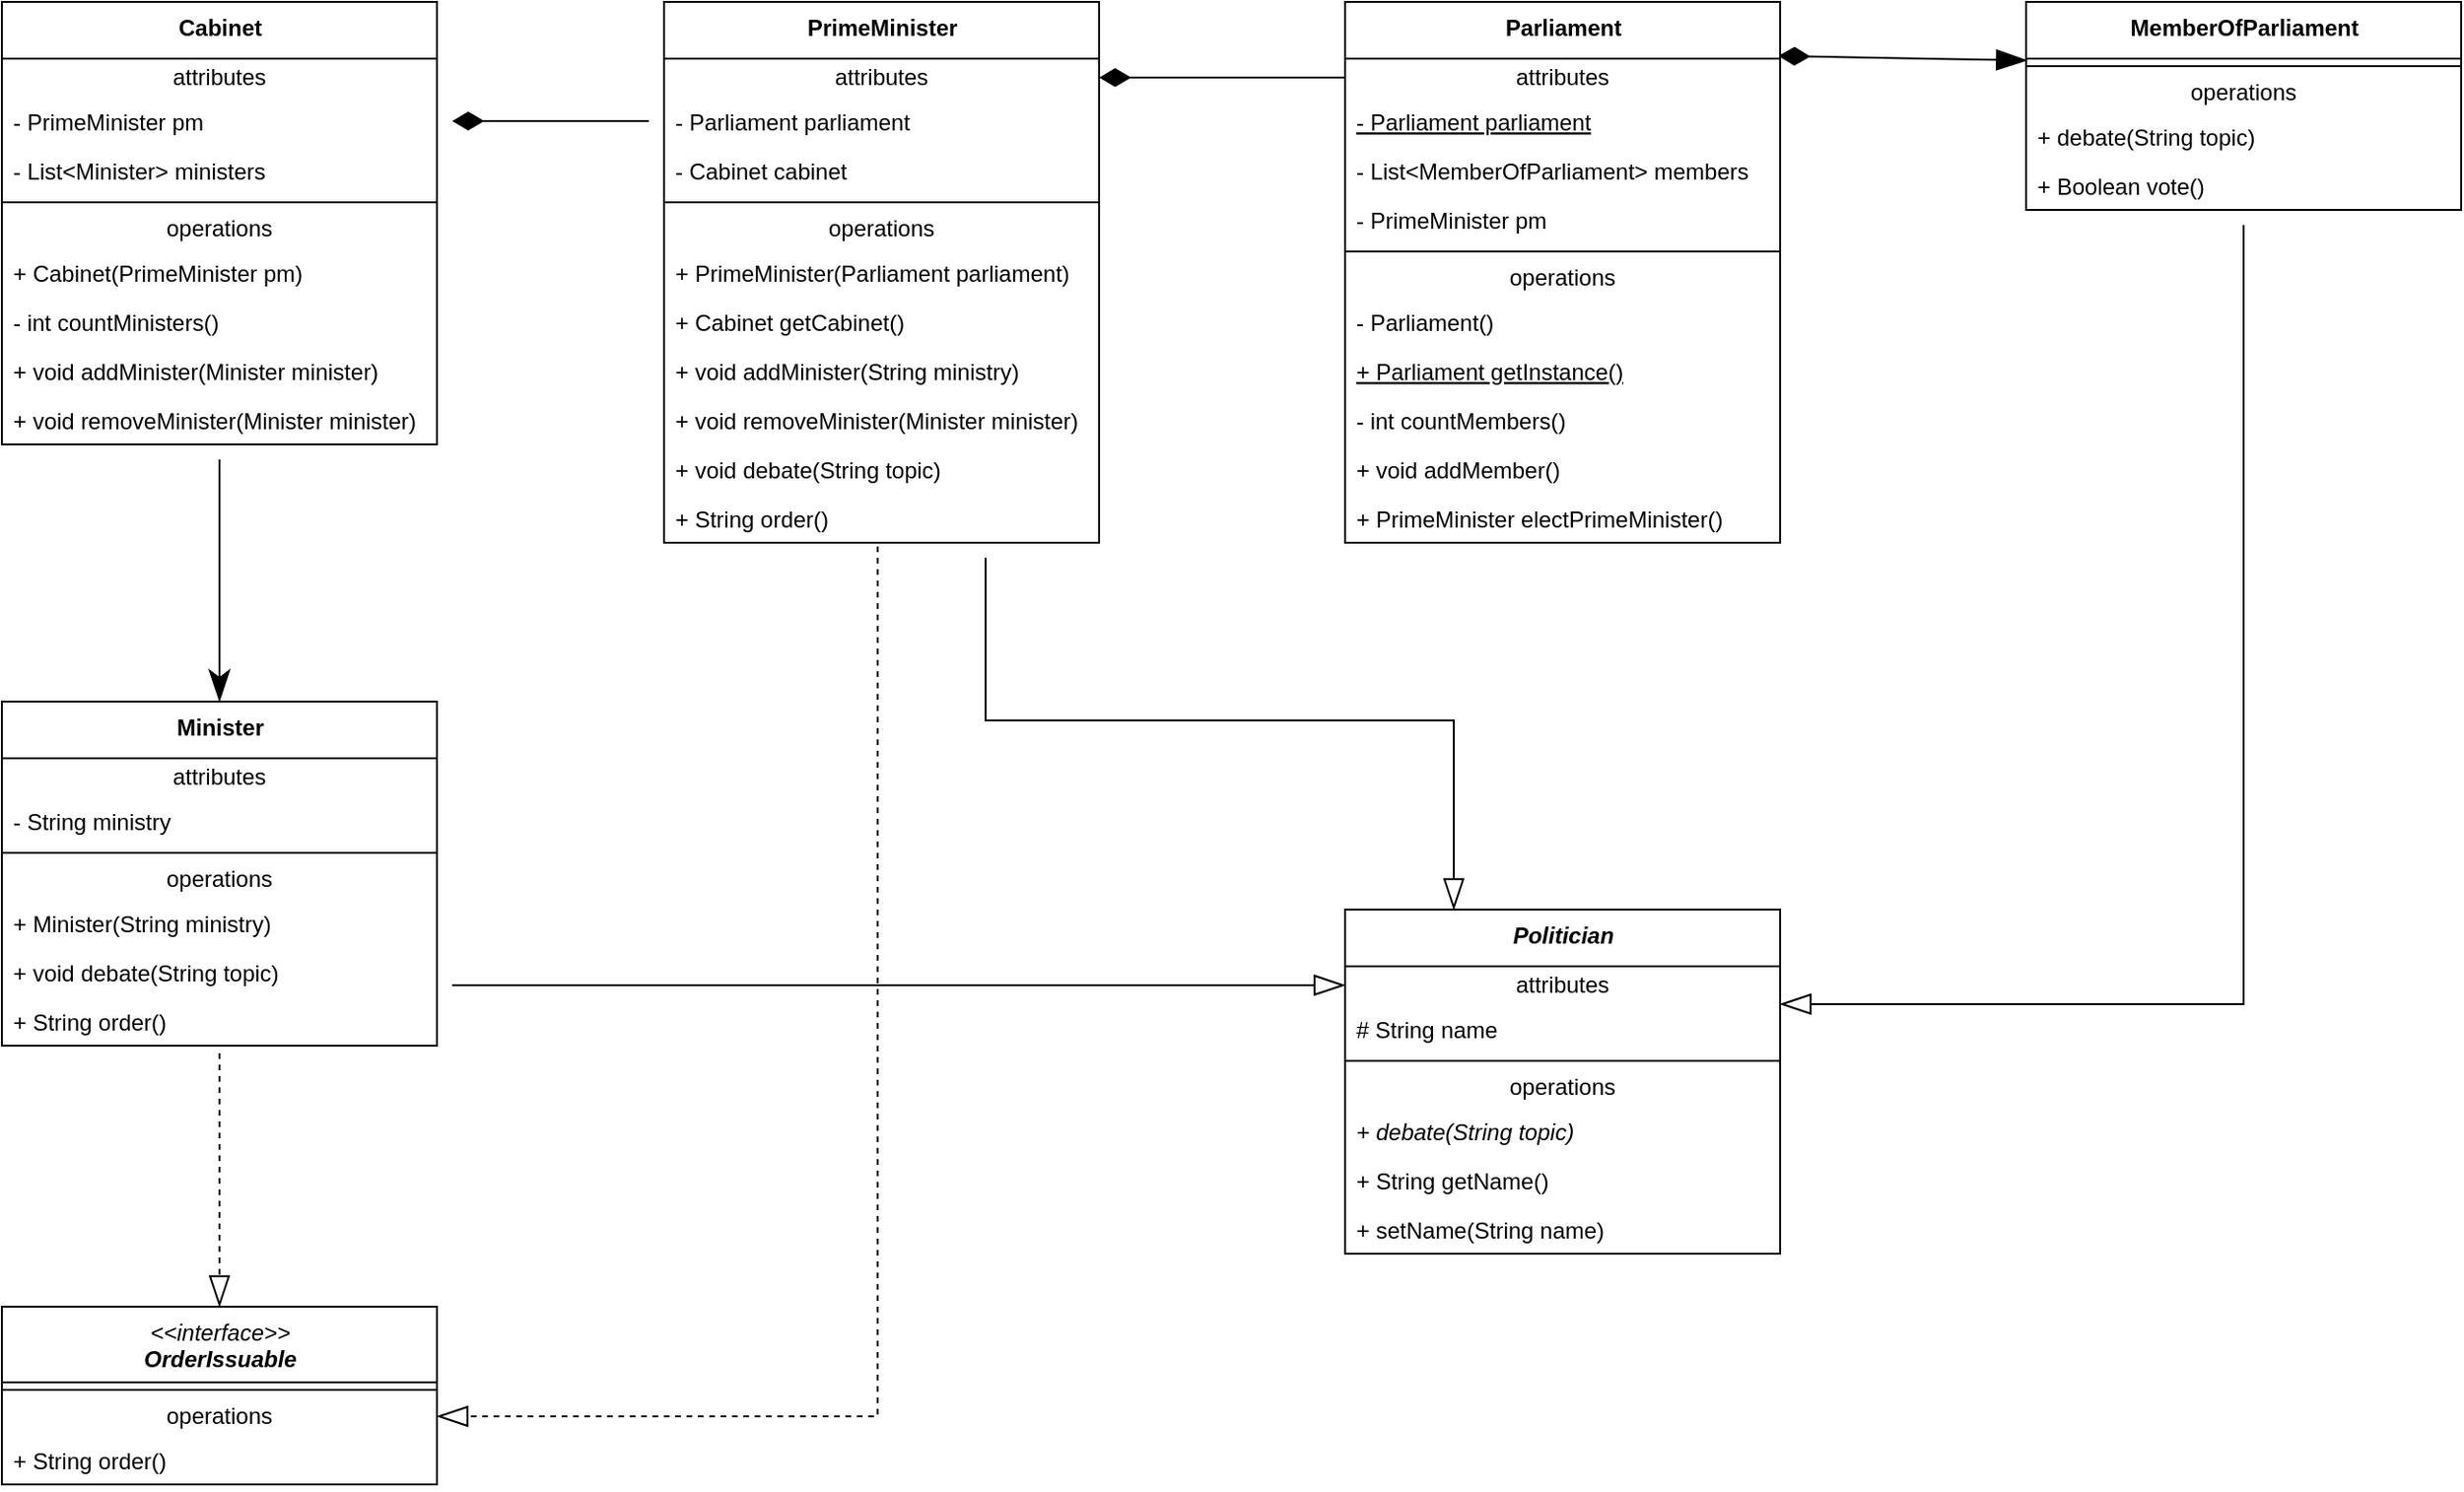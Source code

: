 <mxfile version="15.3.4" type="github">
  <diagram id="XB-mi1GEKBplv05J3zdM" name="Page-1">
    <mxGraphModel dx="920" dy="1568" grid="1" gridSize="10" guides="1" tooltips="1" connect="1" arrows="1" fold="1" page="1" pageScale="1" pageWidth="827" pageHeight="1169" math="0" shadow="0">
      <root>
        <mxCell id="0" />
        <mxCell id="1" parent="0" />
        <mxCell id="0kBGbk5Xb9qTgGjTWIXj-104" style="edgeStyle=orthogonalEdgeStyle;rounded=0;orthogonalLoop=1;jettySize=auto;html=1;entryX=0.5;entryY=0;entryDx=0;entryDy=0;endArrow=classicThin;endFill=1;startSize=14;endSize=14;sourcePerimeterSpacing=8;targetPerimeterSpacing=8;" edge="1" parent="1" source="0kBGbk5Xb9qTgGjTWIXj-15" target="0kBGbk5Xb9qTgGjTWIXj-48">
          <mxGeometry relative="1" as="geometry" />
        </mxCell>
        <mxCell id="0kBGbk5Xb9qTgGjTWIXj-15" value="&lt;b&gt;Cabinet&lt;/b&gt;" style="swimlane;fontStyle=0;align=center;verticalAlign=top;childLayout=stackLayout;horizontal=1;startSize=30;horizontalStack=0;resizeParent=1;resizeParentMax=0;resizeLast=0;collapsible=0;marginBottom=0;html=1;" vertex="1" parent="1">
          <mxGeometry x="180" y="200" width="230" height="234" as="geometry" />
        </mxCell>
        <mxCell id="0kBGbk5Xb9qTgGjTWIXj-16" value="attributes" style="text;html=1;strokeColor=none;fillColor=none;align=center;verticalAlign=middle;spacingLeft=4;spacingRight=4;overflow=hidden;rotatable=0;points=[[0,0.5],[1,0.5]];portConstraint=eastwest;" vertex="1" parent="0kBGbk5Xb9qTgGjTWIXj-15">
          <mxGeometry y="30" width="230" height="20" as="geometry" />
        </mxCell>
        <mxCell id="0kBGbk5Xb9qTgGjTWIXj-17" value="- PrimeMinister pm" style="text;strokeColor=none;fillColor=none;align=left;verticalAlign=top;spacingLeft=4;spacingRight=4;overflow=hidden;rotatable=0;points=[[0,0.5],[1,0.5]];portConstraint=eastwest;" vertex="1" parent="0kBGbk5Xb9qTgGjTWIXj-15">
          <mxGeometry y="50" width="230" height="26" as="geometry" />
        </mxCell>
        <mxCell id="0kBGbk5Xb9qTgGjTWIXj-18" value="- List&lt;Minister&gt; ministers" style="text;strokeColor=none;fillColor=none;align=left;verticalAlign=top;spacingLeft=4;spacingRight=4;overflow=hidden;rotatable=0;points=[[0,0.5],[1,0.5]];portConstraint=eastwest;" vertex="1" parent="0kBGbk5Xb9qTgGjTWIXj-15">
          <mxGeometry y="76" width="230" height="26" as="geometry" />
        </mxCell>
        <mxCell id="0kBGbk5Xb9qTgGjTWIXj-20" value="" style="line;strokeWidth=1;fillColor=none;align=left;verticalAlign=middle;spacingTop=-1;spacingLeft=3;spacingRight=3;rotatable=0;labelPosition=right;points=[];portConstraint=eastwest;" vertex="1" parent="0kBGbk5Xb9qTgGjTWIXj-15">
          <mxGeometry y="102" width="230" height="8" as="geometry" />
        </mxCell>
        <mxCell id="0kBGbk5Xb9qTgGjTWIXj-21" value="operations" style="text;html=1;strokeColor=none;fillColor=none;align=center;verticalAlign=middle;spacingLeft=4;spacingRight=4;overflow=hidden;rotatable=0;points=[[0,0.5],[1,0.5]];portConstraint=eastwest;" vertex="1" parent="0kBGbk5Xb9qTgGjTWIXj-15">
          <mxGeometry y="110" width="230" height="20" as="geometry" />
        </mxCell>
        <mxCell id="0kBGbk5Xb9qTgGjTWIXj-22" value="+ Cabinet(PrimeMinister pm)" style="text;strokeColor=none;fillColor=none;align=left;verticalAlign=top;spacingLeft=4;spacingRight=4;overflow=hidden;rotatable=0;points=[[0,0.5],[1,0.5]];portConstraint=eastwest;" vertex="1" parent="0kBGbk5Xb9qTgGjTWIXj-15">
          <mxGeometry y="130" width="230" height="26" as="geometry" />
        </mxCell>
        <mxCell id="0kBGbk5Xb9qTgGjTWIXj-23" value="- int countMinisters()" style="text;strokeColor=none;fillColor=none;align=left;verticalAlign=top;spacingLeft=4;spacingRight=4;overflow=hidden;rotatable=0;points=[[0,0.5],[1,0.5]];portConstraint=eastwest;" vertex="1" parent="0kBGbk5Xb9qTgGjTWIXj-15">
          <mxGeometry y="156" width="230" height="26" as="geometry" />
        </mxCell>
        <mxCell id="0kBGbk5Xb9qTgGjTWIXj-24" value="+ void addMinister(Minister minister)" style="text;strokeColor=none;fillColor=none;align=left;verticalAlign=top;spacingLeft=4;spacingRight=4;overflow=hidden;rotatable=0;points=[[0,0.5],[1,0.5]];portConstraint=eastwest;" vertex="1" parent="0kBGbk5Xb9qTgGjTWIXj-15">
          <mxGeometry y="182" width="230" height="26" as="geometry" />
        </mxCell>
        <mxCell id="0kBGbk5Xb9qTgGjTWIXj-25" value="+ void removeMinister(Minister minister)" style="text;strokeColor=none;fillColor=none;align=left;verticalAlign=top;spacingLeft=4;spacingRight=4;overflow=hidden;rotatable=0;points=[[0,0.5],[1,0.5]];portConstraint=eastwest;" vertex="1" parent="0kBGbk5Xb9qTgGjTWIXj-15">
          <mxGeometry y="208" width="230" height="26" as="geometry" />
        </mxCell>
        <mxCell id="0kBGbk5Xb9qTgGjTWIXj-102" style="edgeStyle=orthogonalEdgeStyle;rounded=0;orthogonalLoop=1;jettySize=auto;html=1;exitX=0.491;exitY=1.077;exitDx=0;exitDy=0;entryX=1;entryY=0.5;entryDx=0;entryDy=0;endArrow=blockThin;startSize=14;endSize=14;sourcePerimeterSpacing=8;targetPerimeterSpacing=8;exitPerimeter=0;dashed=1;endFill=0;" edge="1" parent="1" source="0kBGbk5Xb9qTgGjTWIXj-60" target="0kBGbk5Xb9qTgGjTWIXj-92">
          <mxGeometry relative="1" as="geometry">
            <Array as="points">
              <mxPoint x="643" y="948" />
            </Array>
          </mxGeometry>
        </mxCell>
        <mxCell id="0kBGbk5Xb9qTgGjTWIXj-26" value="&lt;b&gt;PrimeMinister&lt;/b&gt;" style="swimlane;fontStyle=0;align=center;verticalAlign=top;childLayout=stackLayout;horizontal=1;startSize=30;horizontalStack=0;resizeParent=1;resizeParentMax=0;resizeLast=0;collapsible=0;marginBottom=0;html=1;" vertex="1" parent="1">
          <mxGeometry x="530" y="200" width="230" height="286" as="geometry" />
        </mxCell>
        <mxCell id="0kBGbk5Xb9qTgGjTWIXj-27" value="attributes" style="text;html=1;strokeColor=none;fillColor=none;align=center;verticalAlign=middle;spacingLeft=4;spacingRight=4;overflow=hidden;rotatable=0;points=[[0,0.5],[1,0.5]];portConstraint=eastwest;" vertex="1" parent="0kBGbk5Xb9qTgGjTWIXj-26">
          <mxGeometry y="30" width="230" height="20" as="geometry" />
        </mxCell>
        <mxCell id="0kBGbk5Xb9qTgGjTWIXj-28" value="- Parliament parliament" style="text;strokeColor=none;fillColor=none;align=left;verticalAlign=top;spacingLeft=4;spacingRight=4;overflow=hidden;rotatable=0;points=[[0,0.5],[1,0.5]];portConstraint=eastwest;" vertex="1" parent="0kBGbk5Xb9qTgGjTWIXj-26">
          <mxGeometry y="50" width="230" height="26" as="geometry" />
        </mxCell>
        <mxCell id="0kBGbk5Xb9qTgGjTWIXj-29" value="- Cabinet cabinet" style="text;strokeColor=none;fillColor=none;align=left;verticalAlign=top;spacingLeft=4;spacingRight=4;overflow=hidden;rotatable=0;points=[[0,0.5],[1,0.5]];portConstraint=eastwest;" vertex="1" parent="0kBGbk5Xb9qTgGjTWIXj-26">
          <mxGeometry y="76" width="230" height="26" as="geometry" />
        </mxCell>
        <mxCell id="0kBGbk5Xb9qTgGjTWIXj-31" value="" style="line;strokeWidth=1;fillColor=none;align=left;verticalAlign=middle;spacingTop=-1;spacingLeft=3;spacingRight=3;rotatable=0;labelPosition=right;points=[];portConstraint=eastwest;" vertex="1" parent="0kBGbk5Xb9qTgGjTWIXj-26">
          <mxGeometry y="102" width="230" height="8" as="geometry" />
        </mxCell>
        <mxCell id="0kBGbk5Xb9qTgGjTWIXj-32" value="operations" style="text;html=1;strokeColor=none;fillColor=none;align=center;verticalAlign=middle;spacingLeft=4;spacingRight=4;overflow=hidden;rotatable=0;points=[[0,0.5],[1,0.5]];portConstraint=eastwest;" vertex="1" parent="0kBGbk5Xb9qTgGjTWIXj-26">
          <mxGeometry y="110" width="230" height="20" as="geometry" />
        </mxCell>
        <mxCell id="0kBGbk5Xb9qTgGjTWIXj-33" value="+ PrimeMinister(Parliament parliament)" style="text;strokeColor=none;fillColor=none;align=left;verticalAlign=top;spacingLeft=4;spacingRight=4;overflow=hidden;rotatable=0;points=[[0,0.5],[1,0.5]];portConstraint=eastwest;" vertex="1" parent="0kBGbk5Xb9qTgGjTWIXj-26">
          <mxGeometry y="130" width="230" height="26" as="geometry" />
        </mxCell>
        <mxCell id="0kBGbk5Xb9qTgGjTWIXj-34" value="+ Cabinet getCabinet() " style="text;strokeColor=none;fillColor=none;align=left;verticalAlign=top;spacingLeft=4;spacingRight=4;overflow=hidden;rotatable=0;points=[[0,0.5],[1,0.5]];portConstraint=eastwest;" vertex="1" parent="0kBGbk5Xb9qTgGjTWIXj-26">
          <mxGeometry y="156" width="230" height="26" as="geometry" />
        </mxCell>
        <mxCell id="0kBGbk5Xb9qTgGjTWIXj-35" value="+ void addMinister(String ministry)" style="text;strokeColor=none;fillColor=none;align=left;verticalAlign=top;spacingLeft=4;spacingRight=4;overflow=hidden;rotatable=0;points=[[0,0.5],[1,0.5]];portConstraint=eastwest;" vertex="1" parent="0kBGbk5Xb9qTgGjTWIXj-26">
          <mxGeometry y="182" width="230" height="26" as="geometry" />
        </mxCell>
        <mxCell id="0kBGbk5Xb9qTgGjTWIXj-36" value="+ void removeMinister(Minister minister)" style="text;strokeColor=none;fillColor=none;align=left;verticalAlign=top;spacingLeft=4;spacingRight=4;overflow=hidden;rotatable=0;points=[[0,0.5],[1,0.5]];portConstraint=eastwest;" vertex="1" parent="0kBGbk5Xb9qTgGjTWIXj-26">
          <mxGeometry y="208" width="230" height="26" as="geometry" />
        </mxCell>
        <mxCell id="0kBGbk5Xb9qTgGjTWIXj-59" value="+ void debate(String topic)" style="text;strokeColor=none;fillColor=none;align=left;verticalAlign=top;spacingLeft=4;spacingRight=4;overflow=hidden;rotatable=0;points=[[0,0.5],[1,0.5]];portConstraint=eastwest;" vertex="1" parent="0kBGbk5Xb9qTgGjTWIXj-26">
          <mxGeometry y="234" width="230" height="26" as="geometry" />
        </mxCell>
        <mxCell id="0kBGbk5Xb9qTgGjTWIXj-60" value="+ String order()" style="text;strokeColor=none;fillColor=none;align=left;verticalAlign=top;spacingLeft=4;spacingRight=4;overflow=hidden;rotatable=0;points=[[0,0.5],[1,0.5]];portConstraint=eastwest;" vertex="1" parent="0kBGbk5Xb9qTgGjTWIXj-26">
          <mxGeometry y="260" width="230" height="26" as="geometry" />
        </mxCell>
        <mxCell id="0kBGbk5Xb9qTgGjTWIXj-111" style="edgeStyle=none;rounded=0;orthogonalLoop=1;jettySize=auto;html=1;exitX=0.996;exitY=-0.071;exitDx=0;exitDy=0;entryX=0.003;entryY=0.118;entryDx=0;entryDy=0;endArrow=blockThin;endFill=1;startSize=14;endSize=14;sourcePerimeterSpacing=8;targetPerimeterSpacing=8;entryPerimeter=0;exitPerimeter=0;startArrow=diamondThin;startFill=1;" edge="1" parent="1" source="0kBGbk5Xb9qTgGjTWIXj-38" target="0kBGbk5Xb9qTgGjTWIXj-67">
          <mxGeometry relative="1" as="geometry" />
        </mxCell>
        <mxCell id="0kBGbk5Xb9qTgGjTWIXj-37" value="&lt;b&gt;Parliament&lt;/b&gt;" style="swimlane;fontStyle=0;align=center;verticalAlign=top;childLayout=stackLayout;horizontal=1;startSize=30;horizontalStack=0;resizeParent=1;resizeParentMax=0;resizeLast=0;collapsible=0;marginBottom=0;html=1;" vertex="1" parent="1">
          <mxGeometry x="890" y="200" width="230" height="286" as="geometry" />
        </mxCell>
        <mxCell id="0kBGbk5Xb9qTgGjTWIXj-38" value="attributes" style="text;html=1;strokeColor=none;fillColor=none;align=center;verticalAlign=middle;spacingLeft=4;spacingRight=4;overflow=hidden;rotatable=0;points=[[0,0.5],[1,0.5]];portConstraint=eastwest;" vertex="1" parent="0kBGbk5Xb9qTgGjTWIXj-37">
          <mxGeometry y="30" width="230" height="20" as="geometry" />
        </mxCell>
        <mxCell id="0kBGbk5Xb9qTgGjTWIXj-39" value="- Parliament parliament" style="text;strokeColor=none;fillColor=none;align=left;verticalAlign=top;spacingLeft=4;spacingRight=4;overflow=hidden;rotatable=0;points=[[0,0.5],[1,0.5]];portConstraint=eastwest;fontStyle=4" vertex="1" parent="0kBGbk5Xb9qTgGjTWIXj-37">
          <mxGeometry y="50" width="230" height="26" as="geometry" />
        </mxCell>
        <mxCell id="0kBGbk5Xb9qTgGjTWIXj-40" value="- List&lt;MemberOfParliament&gt; members" style="text;strokeColor=none;fillColor=none;align=left;verticalAlign=top;spacingLeft=4;spacingRight=4;overflow=hidden;rotatable=0;points=[[0,0.5],[1,0.5]];portConstraint=eastwest;" vertex="1" parent="0kBGbk5Xb9qTgGjTWIXj-37">
          <mxGeometry y="76" width="230" height="26" as="geometry" />
        </mxCell>
        <mxCell id="0kBGbk5Xb9qTgGjTWIXj-41" value="- PrimeMinister pm" style="text;strokeColor=none;fillColor=none;align=left;verticalAlign=top;spacingLeft=4;spacingRight=4;overflow=hidden;rotatable=0;points=[[0,0.5],[1,0.5]];portConstraint=eastwest;" vertex="1" parent="0kBGbk5Xb9qTgGjTWIXj-37">
          <mxGeometry y="102" width="230" height="26" as="geometry" />
        </mxCell>
        <mxCell id="0kBGbk5Xb9qTgGjTWIXj-42" value="" style="line;strokeWidth=1;fillColor=none;align=left;verticalAlign=middle;spacingTop=-1;spacingLeft=3;spacingRight=3;rotatable=0;labelPosition=right;points=[];portConstraint=eastwest;" vertex="1" parent="0kBGbk5Xb9qTgGjTWIXj-37">
          <mxGeometry y="128" width="230" height="8" as="geometry" />
        </mxCell>
        <mxCell id="0kBGbk5Xb9qTgGjTWIXj-43" value="operations" style="text;html=1;strokeColor=none;fillColor=none;align=center;verticalAlign=middle;spacingLeft=4;spacingRight=4;overflow=hidden;rotatable=0;points=[[0,0.5],[1,0.5]];portConstraint=eastwest;" vertex="1" parent="0kBGbk5Xb9qTgGjTWIXj-37">
          <mxGeometry y="136" width="230" height="20" as="geometry" />
        </mxCell>
        <mxCell id="0kBGbk5Xb9qTgGjTWIXj-44" value="- Parliament()" style="text;strokeColor=none;fillColor=none;align=left;verticalAlign=top;spacingLeft=4;spacingRight=4;overflow=hidden;rotatable=0;points=[[0,0.5],[1,0.5]];portConstraint=eastwest;" vertex="1" parent="0kBGbk5Xb9qTgGjTWIXj-37">
          <mxGeometry y="156" width="230" height="26" as="geometry" />
        </mxCell>
        <mxCell id="0kBGbk5Xb9qTgGjTWIXj-45" value="+ Parliament getInstance()" style="text;strokeColor=none;fillColor=none;align=left;verticalAlign=top;spacingLeft=4;spacingRight=4;overflow=hidden;rotatable=0;points=[[0,0.5],[1,0.5]];portConstraint=eastwest;fontStyle=4" vertex="1" parent="0kBGbk5Xb9qTgGjTWIXj-37">
          <mxGeometry y="182" width="230" height="26" as="geometry" />
        </mxCell>
        <mxCell id="0kBGbk5Xb9qTgGjTWIXj-46" value="- int countMembers()" style="text;strokeColor=none;fillColor=none;align=left;verticalAlign=top;spacingLeft=4;spacingRight=4;overflow=hidden;rotatable=0;points=[[0,0.5],[1,0.5]];portConstraint=eastwest;" vertex="1" parent="0kBGbk5Xb9qTgGjTWIXj-37">
          <mxGeometry y="208" width="230" height="26" as="geometry" />
        </mxCell>
        <mxCell id="0kBGbk5Xb9qTgGjTWIXj-47" value="+ void addMember()" style="text;strokeColor=none;fillColor=none;align=left;verticalAlign=top;spacingLeft=4;spacingRight=4;overflow=hidden;rotatable=0;points=[[0,0.5],[1,0.5]];portConstraint=eastwest;" vertex="1" parent="0kBGbk5Xb9qTgGjTWIXj-37">
          <mxGeometry y="234" width="230" height="26" as="geometry" />
        </mxCell>
        <mxCell id="0kBGbk5Xb9qTgGjTWIXj-61" value="+ PrimeMinister electPrimeMinister()" style="text;strokeColor=none;fillColor=none;align=left;verticalAlign=top;spacingLeft=4;spacingRight=4;overflow=hidden;rotatable=0;points=[[0,0.5],[1,0.5]];portConstraint=eastwest;" vertex="1" parent="0kBGbk5Xb9qTgGjTWIXj-37">
          <mxGeometry y="260" width="230" height="26" as="geometry" />
        </mxCell>
        <mxCell id="0kBGbk5Xb9qTgGjTWIXj-103" style="edgeStyle=orthogonalEdgeStyle;rounded=0;orthogonalLoop=1;jettySize=auto;html=1;entryX=0.5;entryY=0;entryDx=0;entryDy=0;dashed=1;endArrow=blockThin;endFill=0;startSize=14;endSize=14;sourcePerimeterSpacing=8;targetPerimeterSpacing=8;" edge="1" parent="1" target="0kBGbk5Xb9qTgGjTWIXj-86">
          <mxGeometry relative="1" as="geometry">
            <mxPoint x="295" y="756" as="sourcePoint" />
            <Array as="points">
              <mxPoint x="295" y="790" />
              <mxPoint x="295" y="790" />
            </Array>
          </mxGeometry>
        </mxCell>
        <mxCell id="0kBGbk5Xb9qTgGjTWIXj-106" style="edgeStyle=orthogonalEdgeStyle;rounded=0;orthogonalLoop=1;jettySize=auto;html=1;entryX=0;entryY=0.5;entryDx=0;entryDy=0;endArrow=blockThin;endFill=0;startSize=14;endSize=14;sourcePerimeterSpacing=8;targetPerimeterSpacing=8;" edge="1" parent="1" source="0kBGbk5Xb9qTgGjTWIXj-48" target="0kBGbk5Xb9qTgGjTWIXj-75">
          <mxGeometry relative="1" as="geometry">
            <Array as="points">
              <mxPoint x="540" y="720" />
              <mxPoint x="540" y="720" />
            </Array>
          </mxGeometry>
        </mxCell>
        <mxCell id="0kBGbk5Xb9qTgGjTWIXj-48" value="&lt;b&gt;Minister&lt;/b&gt;" style="swimlane;fontStyle=0;align=center;verticalAlign=top;childLayout=stackLayout;horizontal=1;startSize=30;horizontalStack=0;resizeParent=1;resizeParentMax=0;resizeLast=0;collapsible=0;marginBottom=0;html=1;" vertex="1" parent="1">
          <mxGeometry x="180" y="570" width="230" height="182" as="geometry" />
        </mxCell>
        <mxCell id="0kBGbk5Xb9qTgGjTWIXj-49" value="attributes" style="text;html=1;strokeColor=none;fillColor=none;align=center;verticalAlign=middle;spacingLeft=4;spacingRight=4;overflow=hidden;rotatable=0;points=[[0,0.5],[1,0.5]];portConstraint=eastwest;" vertex="1" parent="0kBGbk5Xb9qTgGjTWIXj-48">
          <mxGeometry y="30" width="230" height="20" as="geometry" />
        </mxCell>
        <mxCell id="0kBGbk5Xb9qTgGjTWIXj-50" value="- String ministry" style="text;strokeColor=none;fillColor=none;align=left;verticalAlign=top;spacingLeft=4;spacingRight=4;overflow=hidden;rotatable=0;points=[[0,0.5],[1,0.5]];portConstraint=eastwest;" vertex="1" parent="0kBGbk5Xb9qTgGjTWIXj-48">
          <mxGeometry y="50" width="230" height="26" as="geometry" />
        </mxCell>
        <mxCell id="0kBGbk5Xb9qTgGjTWIXj-53" value="" style="line;strokeWidth=1;fillColor=none;align=left;verticalAlign=middle;spacingTop=-1;spacingLeft=3;spacingRight=3;rotatable=0;labelPosition=right;points=[];portConstraint=eastwest;" vertex="1" parent="0kBGbk5Xb9qTgGjTWIXj-48">
          <mxGeometry y="76" width="230" height="8" as="geometry" />
        </mxCell>
        <mxCell id="0kBGbk5Xb9qTgGjTWIXj-54" value="operations" style="text;html=1;strokeColor=none;fillColor=none;align=center;verticalAlign=middle;spacingLeft=4;spacingRight=4;overflow=hidden;rotatable=0;points=[[0,0.5],[1,0.5]];portConstraint=eastwest;" vertex="1" parent="0kBGbk5Xb9qTgGjTWIXj-48">
          <mxGeometry y="84" width="230" height="20" as="geometry" />
        </mxCell>
        <mxCell id="0kBGbk5Xb9qTgGjTWIXj-55" value="+ Minister(String ministry)" style="text;strokeColor=none;fillColor=none;align=left;verticalAlign=top;spacingLeft=4;spacingRight=4;overflow=hidden;rotatable=0;points=[[0,0.5],[1,0.5]];portConstraint=eastwest;" vertex="1" parent="0kBGbk5Xb9qTgGjTWIXj-48">
          <mxGeometry y="104" width="230" height="26" as="geometry" />
        </mxCell>
        <mxCell id="0kBGbk5Xb9qTgGjTWIXj-56" value="+ void debate(String topic)" style="text;strokeColor=none;fillColor=none;align=left;verticalAlign=top;spacingLeft=4;spacingRight=4;overflow=hidden;rotatable=0;points=[[0,0.5],[1,0.5]];portConstraint=eastwest;" vertex="1" parent="0kBGbk5Xb9qTgGjTWIXj-48">
          <mxGeometry y="130" width="230" height="26" as="geometry" />
        </mxCell>
        <mxCell id="0kBGbk5Xb9qTgGjTWIXj-57" value="+ String order()" style="text;strokeColor=none;fillColor=none;align=left;verticalAlign=top;spacingLeft=4;spacingRight=4;overflow=hidden;rotatable=0;points=[[0,0.5],[1,0.5]];portConstraint=eastwest;" vertex="1" parent="0kBGbk5Xb9qTgGjTWIXj-48">
          <mxGeometry y="156" width="230" height="26" as="geometry" />
        </mxCell>
        <mxCell id="0kBGbk5Xb9qTgGjTWIXj-107" style="edgeStyle=orthogonalEdgeStyle;rounded=0;orthogonalLoop=1;jettySize=auto;html=1;endArrow=blockThin;endFill=0;startSize=14;endSize=14;sourcePerimeterSpacing=8;targetPerimeterSpacing=8;" edge="1" parent="1" source="0kBGbk5Xb9qTgGjTWIXj-62">
          <mxGeometry relative="1" as="geometry">
            <mxPoint x="1120.0" y="730.0" as="targetPoint" />
            <Array as="points">
              <mxPoint x="1365" y="730" />
            </Array>
          </mxGeometry>
        </mxCell>
        <mxCell id="0kBGbk5Xb9qTgGjTWIXj-62" value="&lt;b&gt;MemberOfParliament&lt;/b&gt;" style="swimlane;fontStyle=0;align=center;verticalAlign=top;childLayout=stackLayout;horizontal=1;startSize=30;horizontalStack=0;resizeParent=1;resizeParentMax=0;resizeLast=0;collapsible=0;marginBottom=0;html=1;" vertex="1" parent="1">
          <mxGeometry x="1250" y="200" width="230" height="110" as="geometry" />
        </mxCell>
        <mxCell id="0kBGbk5Xb9qTgGjTWIXj-67" value="" style="line;strokeWidth=1;fillColor=none;align=left;verticalAlign=middle;spacingTop=-1;spacingLeft=3;spacingRight=3;rotatable=0;labelPosition=right;points=[];portConstraint=eastwest;" vertex="1" parent="0kBGbk5Xb9qTgGjTWIXj-62">
          <mxGeometry y="30" width="230" height="8" as="geometry" />
        </mxCell>
        <mxCell id="0kBGbk5Xb9qTgGjTWIXj-68" value="operations" style="text;html=1;strokeColor=none;fillColor=none;align=center;verticalAlign=middle;spacingLeft=4;spacingRight=4;overflow=hidden;rotatable=0;points=[[0,0.5],[1,0.5]];portConstraint=eastwest;" vertex="1" parent="0kBGbk5Xb9qTgGjTWIXj-62">
          <mxGeometry y="38" width="230" height="20" as="geometry" />
        </mxCell>
        <mxCell id="0kBGbk5Xb9qTgGjTWIXj-69" value="+ debate(String topic)" style="text;strokeColor=none;fillColor=none;align=left;verticalAlign=top;spacingLeft=4;spacingRight=4;overflow=hidden;rotatable=0;points=[[0,0.5],[1,0.5]];portConstraint=eastwest;" vertex="1" parent="0kBGbk5Xb9qTgGjTWIXj-62">
          <mxGeometry y="58" width="230" height="26" as="geometry" />
        </mxCell>
        <mxCell id="0kBGbk5Xb9qTgGjTWIXj-73" value="+ Boolean vote() " style="text;strokeColor=none;fillColor=none;align=left;verticalAlign=top;spacingLeft=4;spacingRight=4;overflow=hidden;rotatable=0;points=[[0,0.5],[1,0.5]];portConstraint=eastwest;" vertex="1" parent="0kBGbk5Xb9qTgGjTWIXj-62">
          <mxGeometry y="84" width="230" height="26" as="geometry" />
        </mxCell>
        <mxCell id="0kBGbk5Xb9qTgGjTWIXj-74" value="&lt;b&gt;&lt;i&gt;Politician&lt;/i&gt;&lt;/b&gt;" style="swimlane;fontStyle=0;align=center;verticalAlign=top;childLayout=stackLayout;horizontal=1;startSize=30;horizontalStack=0;resizeParent=1;resizeParentMax=0;resizeLast=0;collapsible=0;marginBottom=0;html=1;" vertex="1" parent="1">
          <mxGeometry x="890" y="680" width="230" height="182" as="geometry" />
        </mxCell>
        <mxCell id="0kBGbk5Xb9qTgGjTWIXj-75" value="attributes" style="text;html=1;strokeColor=none;fillColor=none;align=center;verticalAlign=middle;spacingLeft=4;spacingRight=4;overflow=hidden;rotatable=0;points=[[0,0.5],[1,0.5]];portConstraint=eastwest;" vertex="1" parent="0kBGbk5Xb9qTgGjTWIXj-74">
          <mxGeometry y="30" width="230" height="20" as="geometry" />
        </mxCell>
        <mxCell id="0kBGbk5Xb9qTgGjTWIXj-76" value="# String name" style="text;strokeColor=none;fillColor=none;align=left;verticalAlign=top;spacingLeft=4;spacingRight=4;overflow=hidden;rotatable=0;points=[[0,0.5],[1,0.5]];portConstraint=eastwest;fontStyle=0" vertex="1" parent="0kBGbk5Xb9qTgGjTWIXj-74">
          <mxGeometry y="50" width="230" height="26" as="geometry" />
        </mxCell>
        <mxCell id="0kBGbk5Xb9qTgGjTWIXj-79" value="" style="line;strokeWidth=1;fillColor=none;align=left;verticalAlign=middle;spacingTop=-1;spacingLeft=3;spacingRight=3;rotatable=0;labelPosition=right;points=[];portConstraint=eastwest;" vertex="1" parent="0kBGbk5Xb9qTgGjTWIXj-74">
          <mxGeometry y="76" width="230" height="8" as="geometry" />
        </mxCell>
        <mxCell id="0kBGbk5Xb9qTgGjTWIXj-80" value="operations" style="text;html=1;strokeColor=none;fillColor=none;align=center;verticalAlign=middle;spacingLeft=4;spacingRight=4;overflow=hidden;rotatable=0;points=[[0,0.5],[1,0.5]];portConstraint=eastwest;" vertex="1" parent="0kBGbk5Xb9qTgGjTWIXj-74">
          <mxGeometry y="84" width="230" height="20" as="geometry" />
        </mxCell>
        <mxCell id="0kBGbk5Xb9qTgGjTWIXj-81" value="+ debate(String topic)" style="text;strokeColor=none;fillColor=none;align=left;verticalAlign=top;spacingLeft=4;spacingRight=4;overflow=hidden;rotatable=0;points=[[0,0.5],[1,0.5]];portConstraint=eastwest;fontStyle=2" vertex="1" parent="0kBGbk5Xb9qTgGjTWIXj-74">
          <mxGeometry y="104" width="230" height="26" as="geometry" />
        </mxCell>
        <mxCell id="0kBGbk5Xb9qTgGjTWIXj-82" value="+ String getName()" style="text;strokeColor=none;fillColor=none;align=left;verticalAlign=top;spacingLeft=4;spacingRight=4;overflow=hidden;rotatable=0;points=[[0,0.5],[1,0.5]];portConstraint=eastwest;fontStyle=0" vertex="1" parent="0kBGbk5Xb9qTgGjTWIXj-74">
          <mxGeometry y="130" width="230" height="26" as="geometry" />
        </mxCell>
        <mxCell id="0kBGbk5Xb9qTgGjTWIXj-84" value="+ setName(String name)" style="text;strokeColor=none;fillColor=none;align=left;verticalAlign=top;spacingLeft=4;spacingRight=4;overflow=hidden;rotatable=0;points=[[0,0.5],[1,0.5]];portConstraint=eastwest;" vertex="1" parent="0kBGbk5Xb9qTgGjTWIXj-74">
          <mxGeometry y="156" width="230" height="26" as="geometry" />
        </mxCell>
        <mxCell id="0kBGbk5Xb9qTgGjTWIXj-86" value="&lt;i&gt;&amp;lt;&amp;lt;interface&amp;gt;&amp;gt;&lt;br&gt;&lt;b&gt;OrderIssuable&lt;/b&gt;&lt;/i&gt;" style="swimlane;fontStyle=0;align=center;verticalAlign=top;childLayout=stackLayout;horizontal=1;startSize=40;horizontalStack=0;resizeParent=1;resizeParentMax=0;resizeLast=0;collapsible=0;marginBottom=0;html=1;" vertex="1" parent="1">
          <mxGeometry x="180" y="890" width="230" height="94" as="geometry" />
        </mxCell>
        <mxCell id="0kBGbk5Xb9qTgGjTWIXj-91" value="" style="line;strokeWidth=1;fillColor=none;align=left;verticalAlign=middle;spacingTop=-1;spacingLeft=3;spacingRight=3;rotatable=0;labelPosition=right;points=[];portConstraint=eastwest;" vertex="1" parent="0kBGbk5Xb9qTgGjTWIXj-86">
          <mxGeometry y="40" width="230" height="8" as="geometry" />
        </mxCell>
        <mxCell id="0kBGbk5Xb9qTgGjTWIXj-92" value="operations" style="text;html=1;strokeColor=none;fillColor=none;align=center;verticalAlign=middle;spacingLeft=4;spacingRight=4;overflow=hidden;rotatable=0;points=[[0,0.5],[1,0.5]];portConstraint=eastwest;" vertex="1" parent="0kBGbk5Xb9qTgGjTWIXj-86">
          <mxGeometry y="48" width="230" height="20" as="geometry" />
        </mxCell>
        <mxCell id="0kBGbk5Xb9qTgGjTWIXj-93" value="+ String order()" style="text;strokeColor=none;fillColor=none;align=left;verticalAlign=top;spacingLeft=4;spacingRight=4;overflow=hidden;rotatable=0;points=[[0,0.5],[1,0.5]];portConstraint=eastwest;" vertex="1" parent="0kBGbk5Xb9qTgGjTWIXj-86">
          <mxGeometry y="68" width="230" height="26" as="geometry" />
        </mxCell>
        <mxCell id="0kBGbk5Xb9qTgGjTWIXj-108" style="edgeStyle=orthogonalEdgeStyle;rounded=0;orthogonalLoop=1;jettySize=auto;html=1;entryX=0.25;entryY=0;entryDx=0;entryDy=0;endArrow=blockThin;endFill=0;startSize=14;endSize=14;sourcePerimeterSpacing=8;targetPerimeterSpacing=8;" edge="1" parent="1" source="0kBGbk5Xb9qTgGjTWIXj-60" target="0kBGbk5Xb9qTgGjTWIXj-74">
          <mxGeometry relative="1" as="geometry">
            <Array as="points">
              <mxPoint x="700" y="580" />
              <mxPoint x="948" y="580" />
            </Array>
          </mxGeometry>
        </mxCell>
        <mxCell id="0kBGbk5Xb9qTgGjTWIXj-112" style="edgeStyle=none;rounded=0;orthogonalLoop=1;jettySize=auto;html=1;startArrow=diamondThin;startFill=1;endArrow=none;endFill=0;startSize=14;endSize=14;sourcePerimeterSpacing=8;targetPerimeterSpacing=8;" edge="1" parent="1" source="0kBGbk5Xb9qTgGjTWIXj-17" target="0kBGbk5Xb9qTgGjTWIXj-28">
          <mxGeometry relative="1" as="geometry" />
        </mxCell>
        <mxCell id="0kBGbk5Xb9qTgGjTWIXj-114" style="edgeStyle=none;rounded=0;orthogonalLoop=1;jettySize=auto;html=1;exitX=1;exitY=0.5;exitDx=0;exitDy=0;entryX=0;entryY=0.5;entryDx=0;entryDy=0;startArrow=diamondThin;startFill=1;endArrow=none;endFill=0;startSize=14;endSize=14;sourcePerimeterSpacing=8;targetPerimeterSpacing=8;" edge="1" parent="1" source="0kBGbk5Xb9qTgGjTWIXj-27" target="0kBGbk5Xb9qTgGjTWIXj-38">
          <mxGeometry relative="1" as="geometry" />
        </mxCell>
      </root>
    </mxGraphModel>
  </diagram>
</mxfile>
